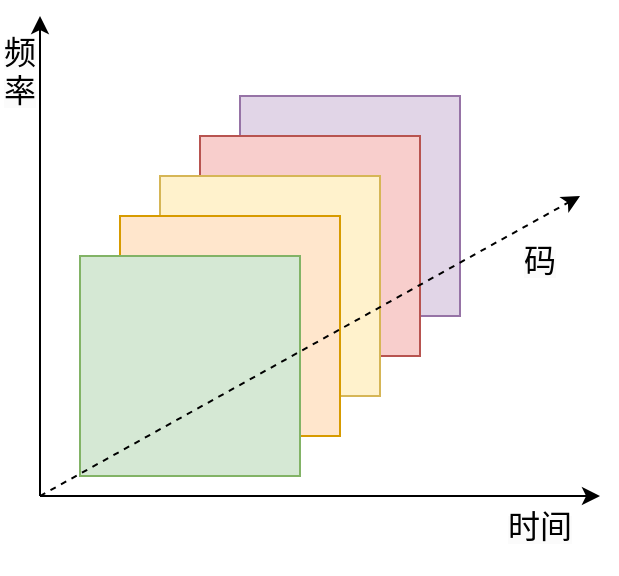 <mxfile version="26.1.3">
  <diagram name="第 1 页" id="lzWcteom-tjip95cLdTm">
    <mxGraphModel dx="1050" dy="569" grid="1" gridSize="10" guides="1" tooltips="1" connect="1" arrows="1" fold="1" page="1" pageScale="1" pageWidth="827" pageHeight="1169" math="0" shadow="0">
      <root>
        <mxCell id="0" />
        <mxCell id="1" parent="0" />
        <mxCell id="cXS1nmMBP_o2JDV-IVEF-1" value="" style="endArrow=classic;html=1;rounded=0;" parent="1" edge="1">
          <mxGeometry width="50" height="50" relative="1" as="geometry">
            <mxPoint x="40" y="320" as="sourcePoint" />
            <mxPoint x="320" y="320" as="targetPoint" />
          </mxGeometry>
        </mxCell>
        <mxCell id="cXS1nmMBP_o2JDV-IVEF-2" value="" style="endArrow=classic;html=1;rounded=0;" parent="1" edge="1">
          <mxGeometry width="50" height="50" relative="1" as="geometry">
            <mxPoint x="40" y="320" as="sourcePoint" />
            <mxPoint x="40" y="80" as="targetPoint" />
          </mxGeometry>
        </mxCell>
        <mxCell id="cXS1nmMBP_o2JDV-IVEF-3" value="" style="whiteSpace=wrap;html=1;aspect=fixed;fillColor=#e1d5e7;strokeColor=#9673a6;" parent="1" vertex="1">
          <mxGeometry x="140" y="120" width="110" height="110" as="geometry" />
        </mxCell>
        <mxCell id="cXS1nmMBP_o2JDV-IVEF-4" value="" style="whiteSpace=wrap;html=1;aspect=fixed;fillColor=#f8cecc;strokeColor=#b85450;" parent="1" vertex="1">
          <mxGeometry x="120" y="140" width="110" height="110" as="geometry" />
        </mxCell>
        <mxCell id="cXS1nmMBP_o2JDV-IVEF-5" value="" style="whiteSpace=wrap;html=1;aspect=fixed;fillColor=#fff2cc;strokeColor=#d6b656;" parent="1" vertex="1">
          <mxGeometry x="100" y="160" width="110" height="110" as="geometry" />
        </mxCell>
        <mxCell id="cXS1nmMBP_o2JDV-IVEF-6" value="" style="whiteSpace=wrap;html=1;aspect=fixed;fillColor=#ffe6cc;strokeColor=#d79b00;" parent="1" vertex="1">
          <mxGeometry x="80" y="180" width="110" height="110" as="geometry" />
        </mxCell>
        <mxCell id="cXS1nmMBP_o2JDV-IVEF-7" value="" style="whiteSpace=wrap;html=1;aspect=fixed;fillColor=#d5e8d4;strokeColor=#82b366;" parent="1" vertex="1">
          <mxGeometry x="60" y="200" width="110" height="110" as="geometry" />
        </mxCell>
        <mxCell id="cXS1nmMBP_o2JDV-IVEF-8" value="" style="endArrow=classic;html=1;rounded=0;dashed=1;" parent="1" edge="1">
          <mxGeometry width="50" height="50" relative="1" as="geometry">
            <mxPoint x="40" y="320" as="sourcePoint" />
            <mxPoint x="310" y="170" as="targetPoint" />
          </mxGeometry>
        </mxCell>
        <mxCell id="cXS1nmMBP_o2JDV-IVEF-9" value="&lt;br&gt;&lt;span style=&quot;color: rgb(0, 0, 0); font-family: 宋体; background-color: rgb(251, 251, 251); float: none; display: inline !important;&quot;&gt;&lt;font style=&quot;font-size: 16px;&quot;&gt;时间&lt;/font&gt;&lt;/span&gt;&lt;div&gt;&lt;br&gt;&lt;/div&gt;" style="text;html=1;align=center;verticalAlign=middle;whiteSpace=wrap;rounded=0;" parent="1" vertex="1">
          <mxGeometry x="260" y="320" width="60" height="30" as="geometry" />
        </mxCell>
        <mxCell id="cXS1nmMBP_o2JDV-IVEF-11" value="&lt;span style=&quot;color: rgb(0, 0, 0); font-family: 宋体; font-style: normal; font-variant-ligatures: normal; font-variant-caps: normal; font-weight: 400; letter-spacing: normal; orphans: 2; text-align: center; text-indent: 0px; text-transform: none; widows: 2; word-spacing: 0px; -webkit-text-stroke-width: 0px; white-space: normal; background-color: rgb(251, 251, 251); text-decoration-thickness: initial; text-decoration-style: initial; text-decoration-color: initial; float: none; display: inline !important;&quot;&gt;&lt;font style=&quot;font-size: 16px;&quot;&gt;频率&lt;/font&gt;&lt;/span&gt;&lt;div&gt;&lt;br&gt;&lt;/div&gt;" style="text;html=1;align=center;verticalAlign=middle;whiteSpace=wrap;rounded=0;" parent="1" vertex="1">
          <mxGeometry x="20" y="100" width="20" height="30" as="geometry" />
        </mxCell>
        <mxCell id="cXS1nmMBP_o2JDV-IVEF-12" value="&lt;br&gt;&lt;span style=&quot;color: rgb(0, 0, 0); font-family: 宋体; background-color: rgb(251, 251, 251); float: none; display: inline !important;&quot;&gt;&lt;font style=&quot;font-size: 16px;&quot;&gt;码&lt;/font&gt;&lt;/span&gt;" style="text;html=1;align=center;verticalAlign=middle;whiteSpace=wrap;rounded=0;" parent="1" vertex="1">
          <mxGeometry x="275" y="180" width="30" height="30" as="geometry" />
        </mxCell>
      </root>
    </mxGraphModel>
  </diagram>
</mxfile>
